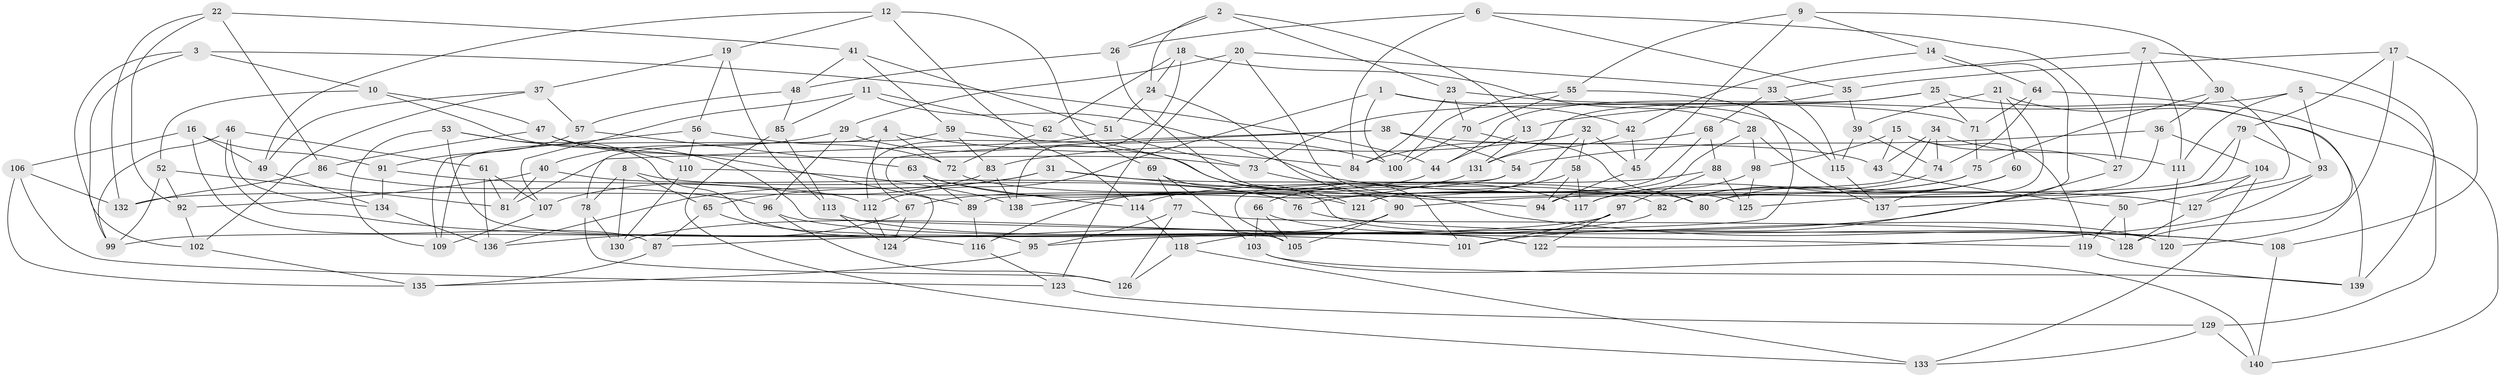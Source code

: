 // Generated by graph-tools (version 1.1) at 2025/11/02/27/25 16:11:44]
// undirected, 140 vertices, 280 edges
graph export_dot {
graph [start="1"]
  node [color=gray90,style=filled];
  1;
  2;
  3;
  4;
  5;
  6;
  7;
  8;
  9;
  10;
  11;
  12;
  13;
  14;
  15;
  16;
  17;
  18;
  19;
  20;
  21;
  22;
  23;
  24;
  25;
  26;
  27;
  28;
  29;
  30;
  31;
  32;
  33;
  34;
  35;
  36;
  37;
  38;
  39;
  40;
  41;
  42;
  43;
  44;
  45;
  46;
  47;
  48;
  49;
  50;
  51;
  52;
  53;
  54;
  55;
  56;
  57;
  58;
  59;
  60;
  61;
  62;
  63;
  64;
  65;
  66;
  67;
  68;
  69;
  70;
  71;
  72;
  73;
  74;
  75;
  76;
  77;
  78;
  79;
  80;
  81;
  82;
  83;
  84;
  85;
  86;
  87;
  88;
  89;
  90;
  91;
  92;
  93;
  94;
  95;
  96;
  97;
  98;
  99;
  100;
  101;
  102;
  103;
  104;
  105;
  106;
  107;
  108;
  109;
  110;
  111;
  112;
  113;
  114;
  115;
  116;
  117;
  118;
  119;
  120;
  121;
  122;
  123;
  124;
  125;
  126;
  127;
  128;
  129;
  130;
  131;
  132;
  133;
  134;
  135;
  136;
  137;
  138;
  139;
  140;
  1 -- 100;
  1 -- 112;
  1 -- 115;
  1 -- 42;
  2 -- 23;
  2 -- 26;
  2 -- 24;
  2 -- 13;
  3 -- 44;
  3 -- 99;
  3 -- 102;
  3 -- 10;
  4 -- 84;
  4 -- 72;
  4 -- 67;
  4 -- 109;
  5 -- 93;
  5 -- 13;
  5 -- 111;
  5 -- 129;
  6 -- 35;
  6 -- 26;
  6 -- 27;
  6 -- 84;
  7 -- 27;
  7 -- 111;
  7 -- 139;
  7 -- 33;
  8 -- 130;
  8 -- 78;
  8 -- 76;
  8 -- 65;
  9 -- 45;
  9 -- 55;
  9 -- 14;
  9 -- 30;
  10 -- 47;
  10 -- 119;
  10 -- 52;
  11 -- 62;
  11 -- 107;
  11 -- 85;
  11 -- 127;
  12 -- 19;
  12 -- 114;
  12 -- 69;
  12 -- 49;
  13 -- 44;
  13 -- 131;
  14 -- 64;
  14 -- 42;
  14 -- 101;
  15 -- 27;
  15 -- 119;
  15 -- 43;
  15 -- 98;
  16 -- 106;
  16 -- 49;
  16 -- 91;
  16 -- 87;
  17 -- 108;
  17 -- 35;
  17 -- 120;
  17 -- 79;
  18 -- 138;
  18 -- 62;
  18 -- 28;
  18 -- 24;
  19 -- 56;
  19 -- 113;
  19 -- 37;
  20 -- 125;
  20 -- 29;
  20 -- 33;
  20 -- 123;
  21 -- 60;
  21 -- 128;
  21 -- 137;
  21 -- 39;
  22 -- 92;
  22 -- 86;
  22 -- 41;
  22 -- 132;
  23 -- 84;
  23 -- 70;
  23 -- 71;
  24 -- 51;
  24 -- 108;
  25 -- 71;
  25 -- 139;
  25 -- 44;
  25 -- 73;
  26 -- 101;
  26 -- 48;
  27 -- 95;
  28 -- 98;
  28 -- 121;
  28 -- 137;
  29 -- 96;
  29 -- 90;
  29 -- 40;
  30 -- 75;
  30 -- 36;
  30 -- 50;
  31 -- 94;
  31 -- 136;
  31 -- 80;
  31 -- 65;
  32 -- 58;
  32 -- 83;
  32 -- 116;
  32 -- 45;
  33 -- 68;
  33 -- 115;
  34 -- 111;
  34 -- 74;
  34 -- 89;
  34 -- 43;
  35 -- 131;
  35 -- 39;
  36 -- 94;
  36 -- 54;
  36 -- 104;
  37 -- 102;
  37 -- 49;
  37 -- 57;
  38 -- 124;
  38 -- 54;
  38 -- 81;
  38 -- 43;
  39 -- 74;
  39 -- 115;
  40 -- 92;
  40 -- 76;
  40 -- 81;
  41 -- 51;
  41 -- 59;
  41 -- 48;
  42 -- 131;
  42 -- 45;
  43 -- 50;
  44 -- 67;
  45 -- 94;
  46 -- 134;
  46 -- 99;
  46 -- 101;
  46 -- 61;
  47 -- 89;
  47 -- 73;
  47 -- 86;
  48 -- 57;
  48 -- 85;
  49 -- 134;
  50 -- 119;
  50 -- 128;
  51 -- 112;
  51 -- 73;
  52 -- 92;
  52 -- 99;
  52 -- 81;
  53 -- 110;
  53 -- 95;
  53 -- 109;
  53 -- 105;
  54 -- 105;
  54 -- 132;
  55 -- 100;
  55 -- 87;
  55 -- 70;
  56 -- 72;
  56 -- 110;
  56 -- 109;
  57 -- 91;
  57 -- 63;
  58 -- 117;
  58 -- 66;
  58 -- 94;
  59 -- 100;
  59 -- 83;
  59 -- 78;
  60 -- 80;
  60 -- 117;
  60 -- 82;
  61 -- 107;
  61 -- 81;
  61 -- 136;
  62 -- 121;
  62 -- 72;
  63 -- 114;
  63 -- 89;
  63 -- 121;
  64 -- 71;
  64 -- 140;
  64 -- 74;
  65 -- 87;
  65 -- 116;
  66 -- 120;
  66 -- 103;
  66 -- 105;
  67 -- 136;
  67 -- 124;
  68 -- 84;
  68 -- 88;
  68 -- 121;
  69 -- 103;
  69 -- 120;
  69 -- 77;
  70 -- 80;
  70 -- 100;
  71 -- 75;
  72 -- 82;
  73 -- 117;
  74 -- 82;
  75 -- 76;
  75 -- 90;
  76 -- 108;
  77 -- 126;
  77 -- 95;
  77 -- 128;
  78 -- 130;
  78 -- 126;
  79 -- 125;
  79 -- 93;
  79 -- 80;
  82 -- 130;
  83 -- 107;
  83 -- 138;
  85 -- 133;
  85 -- 113;
  86 -- 132;
  86 -- 96;
  87 -- 135;
  88 -- 125;
  88 -- 97;
  88 -- 114;
  89 -- 116;
  90 -- 105;
  90 -- 118;
  91 -- 134;
  91 -- 112;
  92 -- 102;
  93 -- 127;
  93 -- 122;
  95 -- 135;
  96 -- 126;
  96 -- 122;
  97 -- 101;
  97 -- 122;
  97 -- 99;
  98 -- 117;
  98 -- 125;
  102 -- 135;
  103 -- 140;
  103 -- 139;
  104 -- 137;
  104 -- 133;
  104 -- 127;
  106 -- 135;
  106 -- 123;
  106 -- 132;
  107 -- 109;
  108 -- 140;
  110 -- 130;
  110 -- 138;
  111 -- 120;
  112 -- 124;
  113 -- 122;
  113 -- 124;
  114 -- 118;
  115 -- 137;
  116 -- 123;
  118 -- 133;
  118 -- 126;
  119 -- 139;
  123 -- 129;
  127 -- 128;
  129 -- 140;
  129 -- 133;
  131 -- 138;
  134 -- 136;
}

